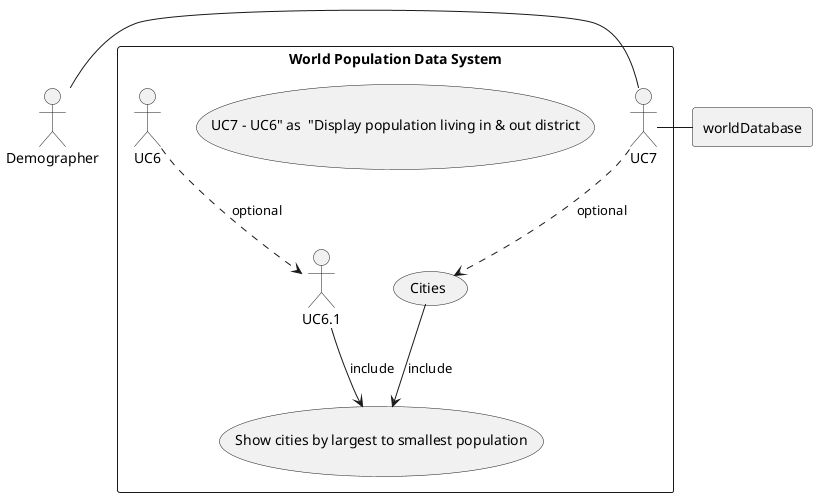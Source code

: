 @startuml
actor AL as "Demographer"

rectangle worldDatabase

rectangle "World Population Data System" {
	usecase "UC7 - UC6" as  "Display population living in & out district"
	usecase UC7.1 as "Cities"


	usecase UCa as "Show cities by largest to smallest population"

 AL - UC7
UC7 ..> UC7.1 : optional
    UC7.1 --> UCa : include
UC6 ..> UC6.1 : optional
    UC6.1 --> UCa : include

UC7 - worldDatabase

@enduml
